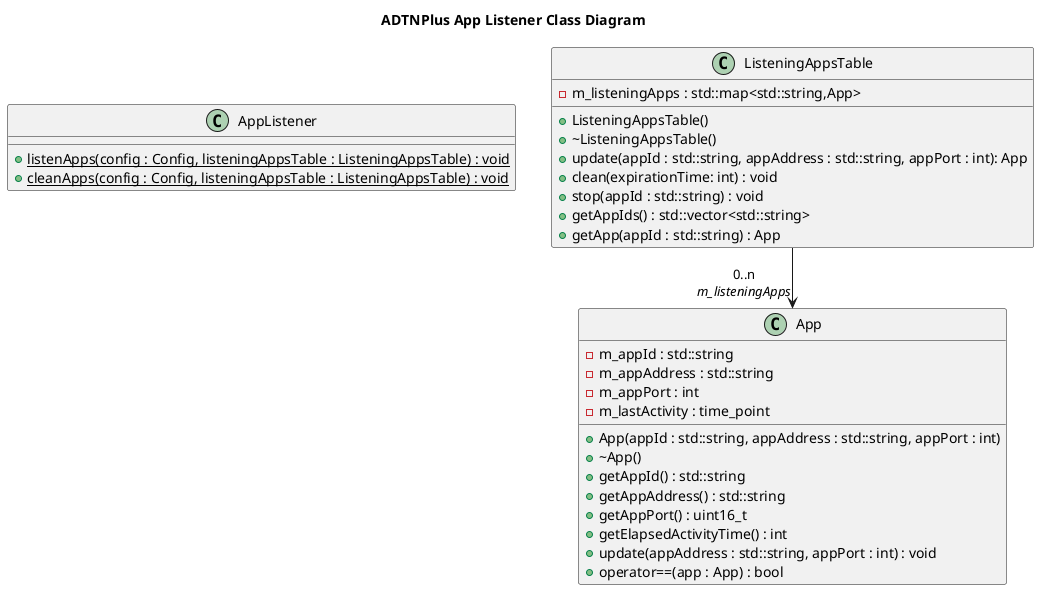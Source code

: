 @startuml

title ADTNPlus App Listener Class Diagram

class AppListener {
	+{static}listenApps(config : Config, listeningAppsTable : ListeningAppsTable) : void
	+{static}cleanApps(config : Config, listeningAppsTable : ListeningAppsTable) : void
}

class ListeningAppsTable {
	- m_listeningApps : std::map<std::string,App>
	+ ListeningAppsTable()
	+ ~ListeningAppsTable()
	+ update(appId : std::string, appAddress : std::string, appPort : int): App
	+ clean(expirationTime: int) : void
	+ stop(appId : std::string) : void
	+ getAppIds() : std::vector<std::string>
	+ getApp(appId : std::string) : App
}

class App {
	- m_appId : std::string
	- m_appAddress : std::string
	- m_appPort : int
	- m_lastActivity : time_point
	+ App(appId : std::string, appAddress : std::string, appPort : int)
	+~App()
	+getAppId() : std::string
	+getAppAddress() : std::string
	+getAppPort() : uint16_t
	+getElapsedActivityTime() : int
	+update(appAddress : std::string, appPort : int) : void
	+operator==(app : App) : bool
}

ListeningAppsTable --> "0..n\n<i>m_listeningApps</i>" App

@enduml